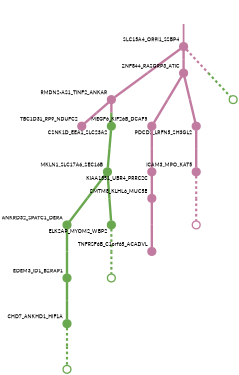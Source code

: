 strict digraph  {
graph[splines=false]; nodesep=0.7; rankdir=TB; ranksep=0.6; forcelabels=true; dpi=600; size=2.5;
0 [color="#c27ba0ff", fillcolor="#c27ba0ff", fixedsize=true, fontname=Lato, fontsize="12pt", height="0.25", label="", penwidth=3, shape=circle, style=filled, xlabel=SLC15A4_OR9I1_SSBP4];
1 [color="#c27ba0ff", fillcolor="#c27ba0ff", fixedsize=true, fontname=Lato, fontsize="12pt", height="0.25", label="", penwidth=3, shape=circle, style=filled, xlabel="RMDN2-AS1_TINF2_ANKAR"];
14 [color="#c27ba0ff", fillcolor="#c27ba0ff", fixedsize=true, fontname=Lato, fontsize="12pt", height="0.25", label="", penwidth=3, shape=circle, style=filled, xlabel=ZNF844_RASGRP3_ATIC];
16 [color="#6aa84fff", fillcolor="#6aa84fff", fixedsize=true, fontname=Lato, fontsize="12pt", height="0.25", label="", penwidth=3, shape=circle, style=solid, xlabel=""];
12 [color="#c27ba0ff", fillcolor="#c27ba0ff", fixedsize=true, fontname=Lato, fontsize="12pt", height="0.25", label="", penwidth=3, shape=circle, style=filled, xlabel=TBC1D31_RP9_NDUFC2];
15 [color="#6aa84fff", fillcolor="#6aa84fff", fixedsize=true, fontname=Lato, fontsize="12pt", height="0.25", label="", penwidth=3, shape=circle, style=filled, xlabel=CSNK1D_EEA1_SLC23A2];
2 [color="#6aa84fff", fillcolor="#6aa84fff", fixedsize=true, fontname=Lato, fontsize="12pt", height="0.25", label="", penwidth=3, shape=circle, style=filled, xlabel=CHD7_ANKHD1_HIF1A];
17 [color="#6aa84fff", fillcolor="#6aa84fff", fixedsize=true, fontname=Lato, fontsize="12pt", height="0.25", label="", penwidth=3, shape=circle, style=solid, xlabel=""];
3 [color="#6aa84fff", fillcolor="#6aa84fff", fixedsize=true, fontname=Lato, fontsize="12pt", height="0.25", label="", penwidth=3, shape=circle, style=filled, xlabel=ANKRD32_SPATC1_DERA];
9 [color="#6aa84fff", fillcolor="#6aa84fff", fixedsize=true, fontname=Lato, fontsize="12pt", height="0.25", label="", penwidth=3, shape=circle, style=filled, xlabel=EDEM3_ID1_BZRAP1];
4 [color="#6aa84fff", fillcolor="#6aa84fff", fixedsize=true, fontname=Lato, fontsize="12pt", height="0.25", label="", penwidth=3, shape=circle, style=filled, xlabel=MKLN1_SLC17A6_SEC16B];
10 [color="#6aa84fff", fillcolor="#6aa84fff", fixedsize=true, fontname=Lato, fontsize="12pt", height="0.25", label="", penwidth=3, shape=circle, style=filled, xlabel=ELK2AP_MYOM2_WBP2];
5 [color="#c27ba0ff", fillcolor="#c27ba0ff", fixedsize=true, fontname=Lato, fontsize="12pt", height="0.25", label="", penwidth=3, shape=circle, style=filled, xlabel=MEGF6_KIF26B_DCAF5];
11 [color="#c27ba0ff", fillcolor="#c27ba0ff", fixedsize=true, fontname=Lato, fontsize="12pt", height="0.25", label="", penwidth=3, shape=circle, style=filled, xlabel=KIAA1551_UBR4_PRRC2C];
6 [color="#c27ba0ff", fillcolor="#c27ba0ff", fixedsize=true, fontname=Lato, fontsize="12pt", height="0.25", label="", penwidth=3, shape=circle, style=filled, xlabel=PDCD1_LRFN5_SH3GL2];
7 [color="#c27ba0ff", fillcolor="#c27ba0ff", fixedsize=true, fontname=Lato, fontsize="12pt", height="0.25", label="", penwidth=3, shape=circle, style=filled, xlabel=ICAM3_MPO_KAT5];
19 [color="#c27ba0ff", fillcolor="#c27ba0ff", fixedsize=true, fontname=Lato, fontsize="12pt", height="0.25", label="", penwidth=3, shape=circle, style=solid, xlabel=""];
18 [color="#6aa84fff", fillcolor="#6aa84fff", fixedsize=true, fontname=Lato, fontsize="12pt", height="0.25", label="", penwidth=3, shape=circle, style=solid, xlabel=""];
13 [color="#c27ba0ff", fillcolor="#c27ba0ff", fixedsize=true, fontname=Lato, fontsize="12pt", height="0.25", label="", penwidth=3, shape=circle, style=filled, xlabel=CMTM8_KLHL6_MUC5B];
8 [color="#c27ba0ff", fillcolor="#c27ba0ff", fixedsize=true, fontname=Lato, fontsize="12pt", height="0.25", label="", penwidth=3, shape=circle, style=filled, xlabel=TNFRSF6B_C1orf65_ACADVL];
normal [label="", penwidth=3, style=invis, xlabel=SLC15A4_OR9I1_SSBP4];
0 -> 1  [arrowsize=0, color="#c27ba0ff;0.5:#c27ba0ff", minlen="2.0", penwidth="5.5", style=solid];
0 -> 14  [arrowsize=0, color="#c27ba0ff;0.5:#c27ba0ff", minlen="1.1999999284744263", penwidth="5.5", style=solid];
0 -> 16  [arrowsize=0, color="#c27ba0ff;0.5:#6aa84fff", minlen="2.0", penwidth=5, style=dashed];
1 -> 12  [arrowsize=0, color="#c27ba0ff;0.5:#c27ba0ff", minlen="1.5999999046325684", penwidth="5.5", style=solid];
1 -> 15  [arrowsize=0, color="#c27ba0ff;0.5:#6aa84fff", minlen="1.0", penwidth="5.5", style=solid];
14 -> 5  [arrowsize=0, color="#c27ba0ff;0.5:#c27ba0ff", minlen="2.0", penwidth="5.5", style=solid];
14 -> 6  [arrowsize=0, color="#c27ba0ff;0.5:#c27ba0ff", minlen="2.0", penwidth="5.5", style=solid];
15 -> 4  [arrowsize=0, color="#6aa84fff;0.5:#6aa84fff", minlen="2.0", penwidth="5.5", style=solid];
2 -> 17  [arrowsize=0, color="#6aa84fff;0.5:#6aa84fff", minlen="2.0", penwidth=5, style=dashed];
3 -> 9  [arrowsize=0, color="#6aa84fff;0.5:#6aa84fff", minlen="2.0", penwidth="5.5", style=solid];
9 -> 2  [arrowsize=0, color="#6aa84fff;0.5:#6aa84fff", minlen="2.0", penwidth="5.5", style=solid];
4 -> 3  [arrowsize=0, color="#6aa84fff;0.5:#6aa84fff", minlen="2.0", penwidth="5.5", style=solid];
4 -> 10  [arrowsize=0, color="#6aa84fff;0.5:#6aa84fff", minlen="2.0", penwidth="5.5", style=solid];
10 -> 18  [arrowsize=0, color="#6aa84fff;0.5:#6aa84fff", minlen="2.0", penwidth=5, style=dashed];
5 -> 11  [arrowsize=0, color="#c27ba0ff;0.5:#c27ba0ff", minlen="2.0", penwidth="5.5", style=solid];
11 -> 13  [arrowsize=0, color="#c27ba0ff;0.5:#c27ba0ff", minlen="1.399999976158142", penwidth="5.5", style=solid];
6 -> 7  [arrowsize=0, color="#c27ba0ff;0.5:#c27ba0ff", minlen="2.0", penwidth="5.5", style=solid];
7 -> 19  [arrowsize=0, color="#c27ba0ff;0.5:#c27ba0ff", minlen="2.0", penwidth=5, style=dashed];
13 -> 8  [arrowsize=0, color="#c27ba0ff;0.5:#c27ba0ff", minlen="2.0", penwidth="5.5", style=solid];
normal -> 0  [arrowsize=0, color="#c27ba0ff", label="", penwidth=4, style=solid];
}
